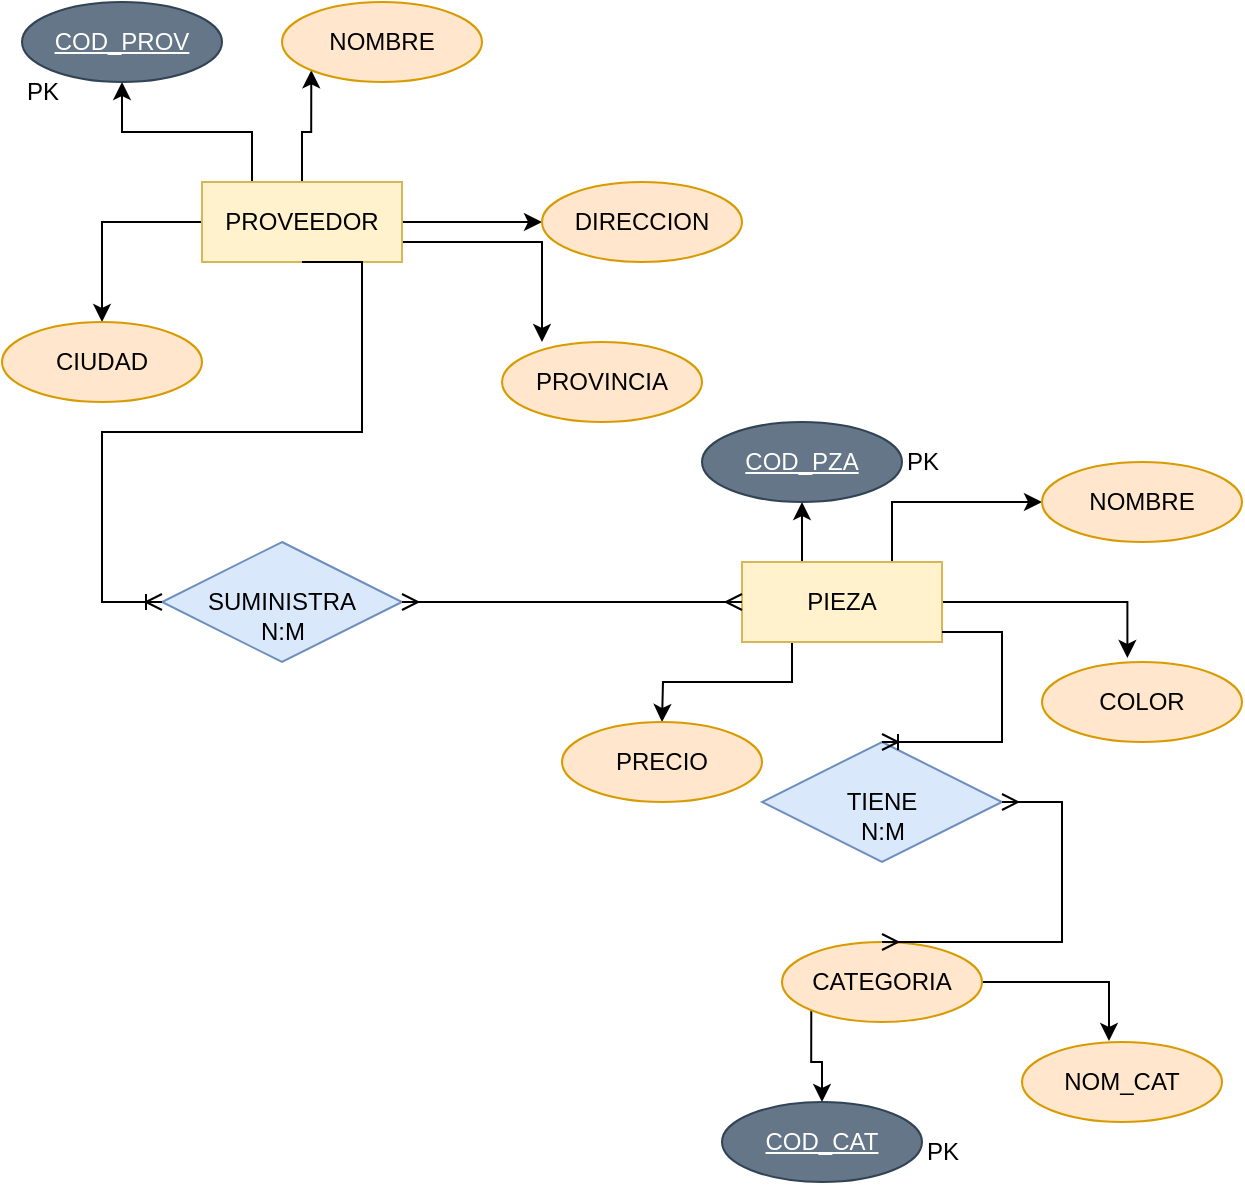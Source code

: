<mxfile version="20.6.0" type="github">
  <diagram id="GQ4QWl2AqnbZf4En6-W0" name="Página-1">
    <mxGraphModel dx="924" dy="543" grid="1" gridSize="10" guides="1" tooltips="1" connect="1" arrows="1" fold="1" page="1" pageScale="1" pageWidth="827" pageHeight="1169" math="0" shadow="0">
      <root>
        <mxCell id="0" />
        <mxCell id="1" parent="0" />
        <mxCell id="sLV_BqBoZg84xg_BYXa9-9" style="edgeStyle=orthogonalEdgeStyle;rounded=0;orthogonalLoop=1;jettySize=auto;html=1;exitX=0.25;exitY=0;exitDx=0;exitDy=0;entryX=0.5;entryY=1;entryDx=0;entryDy=0;" edge="1" parent="1" source="sLV_BqBoZg84xg_BYXa9-3" target="sLV_BqBoZg84xg_BYXa9-8">
          <mxGeometry relative="1" as="geometry" />
        </mxCell>
        <mxCell id="sLV_BqBoZg84xg_BYXa9-10" style="edgeStyle=orthogonalEdgeStyle;rounded=0;orthogonalLoop=1;jettySize=auto;html=1;exitX=0.5;exitY=0;exitDx=0;exitDy=0;entryX=0;entryY=1;entryDx=0;entryDy=0;" edge="1" parent="1" source="sLV_BqBoZg84xg_BYXa9-3" target="sLV_BqBoZg84xg_BYXa9-7">
          <mxGeometry relative="1" as="geometry" />
        </mxCell>
        <mxCell id="sLV_BqBoZg84xg_BYXa9-11" style="edgeStyle=orthogonalEdgeStyle;rounded=0;orthogonalLoop=1;jettySize=auto;html=1;exitX=1;exitY=0.5;exitDx=0;exitDy=0;entryX=0;entryY=0.5;entryDx=0;entryDy=0;" edge="1" parent="1" source="sLV_BqBoZg84xg_BYXa9-3" target="sLV_BqBoZg84xg_BYXa9-6">
          <mxGeometry relative="1" as="geometry" />
        </mxCell>
        <mxCell id="sLV_BqBoZg84xg_BYXa9-12" style="edgeStyle=orthogonalEdgeStyle;rounded=0;orthogonalLoop=1;jettySize=auto;html=1;exitX=0;exitY=0.5;exitDx=0;exitDy=0;" edge="1" parent="1" source="sLV_BqBoZg84xg_BYXa9-3" target="sLV_BqBoZg84xg_BYXa9-5">
          <mxGeometry relative="1" as="geometry" />
        </mxCell>
        <mxCell id="sLV_BqBoZg84xg_BYXa9-13" style="edgeStyle=orthogonalEdgeStyle;rounded=0;orthogonalLoop=1;jettySize=auto;html=1;exitX=1;exitY=0.75;exitDx=0;exitDy=0;entryX=0.2;entryY=0;entryDx=0;entryDy=0;entryPerimeter=0;" edge="1" parent="1" source="sLV_BqBoZg84xg_BYXa9-3" target="sLV_BqBoZg84xg_BYXa9-4">
          <mxGeometry relative="1" as="geometry" />
        </mxCell>
        <mxCell id="sLV_BqBoZg84xg_BYXa9-3" value="PROVEEDOR" style="whiteSpace=wrap;html=1;align=center;fillColor=#fff2cc;strokeColor=#d6b656;" vertex="1" parent="1">
          <mxGeometry x="110" y="120" width="100" height="40" as="geometry" />
        </mxCell>
        <mxCell id="sLV_BqBoZg84xg_BYXa9-4" value="PROVINCIA" style="ellipse;whiteSpace=wrap;html=1;align=center;fillColor=#ffe6cc;strokeColor=#d79b00;" vertex="1" parent="1">
          <mxGeometry x="260" y="200" width="100" height="40" as="geometry" />
        </mxCell>
        <mxCell id="sLV_BqBoZg84xg_BYXa9-5" value="CIUDAD" style="ellipse;whiteSpace=wrap;html=1;align=center;fillColor=#ffe6cc;strokeColor=#d79b00;" vertex="1" parent="1">
          <mxGeometry x="10" y="190" width="100" height="40" as="geometry" />
        </mxCell>
        <mxCell id="sLV_BqBoZg84xg_BYXa9-6" value="DIRECCION" style="ellipse;whiteSpace=wrap;html=1;align=center;fillColor=#ffe6cc;strokeColor=#d79b00;" vertex="1" parent="1">
          <mxGeometry x="280" y="120" width="100" height="40" as="geometry" />
        </mxCell>
        <mxCell id="sLV_BqBoZg84xg_BYXa9-7" value="NOMBRE" style="ellipse;whiteSpace=wrap;html=1;align=center;fillColor=#ffe6cc;strokeColor=#d79b00;" vertex="1" parent="1">
          <mxGeometry x="150" y="30" width="100" height="40" as="geometry" />
        </mxCell>
        <mxCell id="sLV_BqBoZg84xg_BYXa9-8" value="COD_PROV" style="ellipse;whiteSpace=wrap;html=1;align=center;fontStyle=4;fillColor=#647687;strokeColor=#314354;fontColor=#ffffff;" vertex="1" parent="1">
          <mxGeometry x="20" y="30" width="100" height="40" as="geometry" />
        </mxCell>
        <mxCell id="sLV_BqBoZg84xg_BYXa9-14" value="SUMINISTRA" style="shape=rhombus;perimeter=rhombusPerimeter;whiteSpace=wrap;html=1;align=center;fillColor=#dae8fc;strokeColor=#6c8ebf;" vertex="1" parent="1">
          <mxGeometry x="90" y="300" width="120" height="60" as="geometry" />
        </mxCell>
        <mxCell id="sLV_BqBoZg84xg_BYXa9-22" style="edgeStyle=orthogonalEdgeStyle;rounded=0;orthogonalLoop=1;jettySize=auto;html=1;exitX=0.25;exitY=0;exitDx=0;exitDy=0;entryX=0.5;entryY=1;entryDx=0;entryDy=0;" edge="1" parent="1" source="sLV_BqBoZg84xg_BYXa9-15" target="sLV_BqBoZg84xg_BYXa9-19">
          <mxGeometry relative="1" as="geometry" />
        </mxCell>
        <mxCell id="sLV_BqBoZg84xg_BYXa9-23" style="edgeStyle=orthogonalEdgeStyle;rounded=0;orthogonalLoop=1;jettySize=auto;html=1;exitX=0.75;exitY=0;exitDx=0;exitDy=0;entryX=0;entryY=0.5;entryDx=0;entryDy=0;" edge="1" parent="1" source="sLV_BqBoZg84xg_BYXa9-15" target="sLV_BqBoZg84xg_BYXa9-21">
          <mxGeometry relative="1" as="geometry" />
        </mxCell>
        <mxCell id="sLV_BqBoZg84xg_BYXa9-24" style="edgeStyle=orthogonalEdgeStyle;rounded=0;orthogonalLoop=1;jettySize=auto;html=1;exitX=1;exitY=0.5;exitDx=0;exitDy=0;entryX=0.427;entryY=-0.05;entryDx=0;entryDy=0;entryPerimeter=0;" edge="1" parent="1" source="sLV_BqBoZg84xg_BYXa9-15" target="sLV_BqBoZg84xg_BYXa9-20">
          <mxGeometry relative="1" as="geometry" />
        </mxCell>
        <mxCell id="sLV_BqBoZg84xg_BYXa9-28" style="edgeStyle=orthogonalEdgeStyle;rounded=0;orthogonalLoop=1;jettySize=auto;html=1;exitX=0.25;exitY=1;exitDx=0;exitDy=0;entryX=0.5;entryY=0;entryDx=0;entryDy=0;" edge="1" parent="1" source="sLV_BqBoZg84xg_BYXa9-15">
          <mxGeometry relative="1" as="geometry">
            <mxPoint x="340" y="390" as="targetPoint" />
          </mxGeometry>
        </mxCell>
        <mxCell id="sLV_BqBoZg84xg_BYXa9-15" value="PIEZA" style="whiteSpace=wrap;html=1;align=center;fillColor=#fff2cc;strokeColor=#d6b656;" vertex="1" parent="1">
          <mxGeometry x="380" y="310" width="100" height="40" as="geometry" />
        </mxCell>
        <mxCell id="sLV_BqBoZg84xg_BYXa9-16" value="" style="edgeStyle=entityRelationEdgeStyle;fontSize=12;html=1;endArrow=ERoneToMany;rounded=0;exitX=0.5;exitY=1;exitDx=0;exitDy=0;" edge="1" parent="1" source="sLV_BqBoZg84xg_BYXa9-3">
          <mxGeometry width="100" height="100" relative="1" as="geometry">
            <mxPoint x="360" y="330" as="sourcePoint" />
            <mxPoint x="90" y="330" as="targetPoint" />
          </mxGeometry>
        </mxCell>
        <mxCell id="sLV_BqBoZg84xg_BYXa9-17" value="" style="edgeStyle=entityRelationEdgeStyle;fontSize=12;html=1;endArrow=ERmany;startArrow=ERmany;rounded=0;" edge="1" parent="1" source="sLV_BqBoZg84xg_BYXa9-14" target="sLV_BqBoZg84xg_BYXa9-15">
          <mxGeometry width="100" height="100" relative="1" as="geometry">
            <mxPoint x="360" y="330" as="sourcePoint" />
            <mxPoint x="460" y="230" as="targetPoint" />
          </mxGeometry>
        </mxCell>
        <mxCell id="sLV_BqBoZg84xg_BYXa9-18" value="N:M" style="text;html=1;resizable=0;autosize=1;align=center;verticalAlign=middle;points=[];fillColor=none;strokeColor=none;rounded=0;" vertex="1" parent="1">
          <mxGeometry x="125" y="330" width="50" height="30" as="geometry" />
        </mxCell>
        <mxCell id="sLV_BqBoZg84xg_BYXa9-19" value="COD_PZA" style="ellipse;whiteSpace=wrap;html=1;align=center;fontStyle=4;fillColor=#647687;fontColor=#ffffff;strokeColor=#314354;" vertex="1" parent="1">
          <mxGeometry x="360" y="240" width="100" height="40" as="geometry" />
        </mxCell>
        <mxCell id="sLV_BqBoZg84xg_BYXa9-20" value="COLOR" style="ellipse;whiteSpace=wrap;html=1;align=center;fillColor=#ffe6cc;strokeColor=#d79b00;" vertex="1" parent="1">
          <mxGeometry x="530" y="360" width="100" height="40" as="geometry" />
        </mxCell>
        <mxCell id="sLV_BqBoZg84xg_BYXa9-21" value="NOMBRE" style="ellipse;whiteSpace=wrap;html=1;align=center;fillColor=#ffe6cc;strokeColor=#d79b00;" vertex="1" parent="1">
          <mxGeometry x="530" y="260" width="100" height="40" as="geometry" />
        </mxCell>
        <mxCell id="sLV_BqBoZg84xg_BYXa9-33" style="edgeStyle=orthogonalEdgeStyle;rounded=0;orthogonalLoop=1;jettySize=auto;html=1;exitX=0;exitY=1;exitDx=0;exitDy=0;" edge="1" parent="1" source="sLV_BqBoZg84xg_BYXa9-29" target="sLV_BqBoZg84xg_BYXa9-31">
          <mxGeometry relative="1" as="geometry" />
        </mxCell>
        <mxCell id="sLV_BqBoZg84xg_BYXa9-34" style="edgeStyle=orthogonalEdgeStyle;rounded=0;orthogonalLoop=1;jettySize=auto;html=1;exitX=1;exitY=0.5;exitDx=0;exitDy=0;entryX=0.435;entryY=-0.013;entryDx=0;entryDy=0;entryPerimeter=0;" edge="1" parent="1" source="sLV_BqBoZg84xg_BYXa9-29" target="sLV_BqBoZg84xg_BYXa9-32">
          <mxGeometry relative="1" as="geometry" />
        </mxCell>
        <mxCell id="sLV_BqBoZg84xg_BYXa9-29" value="CATEGORIA" style="ellipse;whiteSpace=wrap;html=1;align=center;fillColor=#ffe6cc;strokeColor=#d79b00;" vertex="1" parent="1">
          <mxGeometry x="400" y="500" width="100" height="40" as="geometry" />
        </mxCell>
        <mxCell id="sLV_BqBoZg84xg_BYXa9-30" value="PRECIO" style="ellipse;whiteSpace=wrap;html=1;align=center;fillColor=#ffe6cc;strokeColor=#d79b00;" vertex="1" parent="1">
          <mxGeometry x="290" y="390" width="100" height="40" as="geometry" />
        </mxCell>
        <mxCell id="sLV_BqBoZg84xg_BYXa9-31" value="COD_CAT" style="ellipse;whiteSpace=wrap;html=1;align=center;fontStyle=4;fillColor=#647687;fontColor=#ffffff;strokeColor=#314354;" vertex="1" parent="1">
          <mxGeometry x="370" y="580" width="100" height="40" as="geometry" />
        </mxCell>
        <mxCell id="sLV_BqBoZg84xg_BYXa9-32" value="NOM_CAT" style="ellipse;whiteSpace=wrap;html=1;align=center;fillColor=#ffe6cc;strokeColor=#d79b00;" vertex="1" parent="1">
          <mxGeometry x="520" y="550" width="100" height="40" as="geometry" />
        </mxCell>
        <mxCell id="sLV_BqBoZg84xg_BYXa9-35" value="PK" style="text;html=1;resizable=0;autosize=1;align=center;verticalAlign=middle;points=[];fillColor=none;strokeColor=none;rounded=0;" vertex="1" parent="1">
          <mxGeometry x="10" y="60" width="40" height="30" as="geometry" />
        </mxCell>
        <mxCell id="sLV_BqBoZg84xg_BYXa9-36" value="PK" style="text;html=1;resizable=0;autosize=1;align=center;verticalAlign=middle;points=[];fillColor=none;strokeColor=none;rounded=0;" vertex="1" parent="1">
          <mxGeometry x="450" y="245" width="40" height="30" as="geometry" />
        </mxCell>
        <mxCell id="sLV_BqBoZg84xg_BYXa9-37" value="PK" style="text;html=1;resizable=0;autosize=1;align=center;verticalAlign=middle;points=[];fillColor=none;strokeColor=none;rounded=0;" vertex="1" parent="1">
          <mxGeometry x="460" y="590" width="40" height="30" as="geometry" />
        </mxCell>
        <mxCell id="sLV_BqBoZg84xg_BYXa9-38" value="TIENE" style="shape=rhombus;perimeter=rhombusPerimeter;whiteSpace=wrap;html=1;align=center;fillColor=#dae8fc;strokeColor=#6c8ebf;" vertex="1" parent="1">
          <mxGeometry x="390" y="400" width="120" height="60" as="geometry" />
        </mxCell>
        <mxCell id="sLV_BqBoZg84xg_BYXa9-39" value="" style="edgeStyle=entityRelationEdgeStyle;fontSize=12;html=1;endArrow=ERoneToMany;rounded=0;entryX=0.5;entryY=0;entryDx=0;entryDy=0;" edge="1" parent="1" target="sLV_BqBoZg84xg_BYXa9-38">
          <mxGeometry width="100" height="100" relative="1" as="geometry">
            <mxPoint x="480" y="345" as="sourcePoint" />
            <mxPoint x="580" y="245" as="targetPoint" />
          </mxGeometry>
        </mxCell>
        <mxCell id="sLV_BqBoZg84xg_BYXa9-43" value="" style="edgeStyle=entityRelationEdgeStyle;fontSize=12;html=1;endArrow=ERmany;startArrow=ERmany;rounded=0;exitX=0.5;exitY=0;exitDx=0;exitDy=0;" edge="1" parent="1" source="sLV_BqBoZg84xg_BYXa9-29" target="sLV_BqBoZg84xg_BYXa9-38">
          <mxGeometry width="100" height="100" relative="1" as="geometry">
            <mxPoint x="360" y="540" as="sourcePoint" />
            <mxPoint x="460" y="440" as="targetPoint" />
          </mxGeometry>
        </mxCell>
        <mxCell id="sLV_BqBoZg84xg_BYXa9-45" value="N:M" style="text;html=1;resizable=0;autosize=1;align=center;verticalAlign=middle;points=[];fillColor=none;strokeColor=none;rounded=0;" vertex="1" parent="1">
          <mxGeometry x="425" y="430" width="50" height="30" as="geometry" />
        </mxCell>
      </root>
    </mxGraphModel>
  </diagram>
</mxfile>

